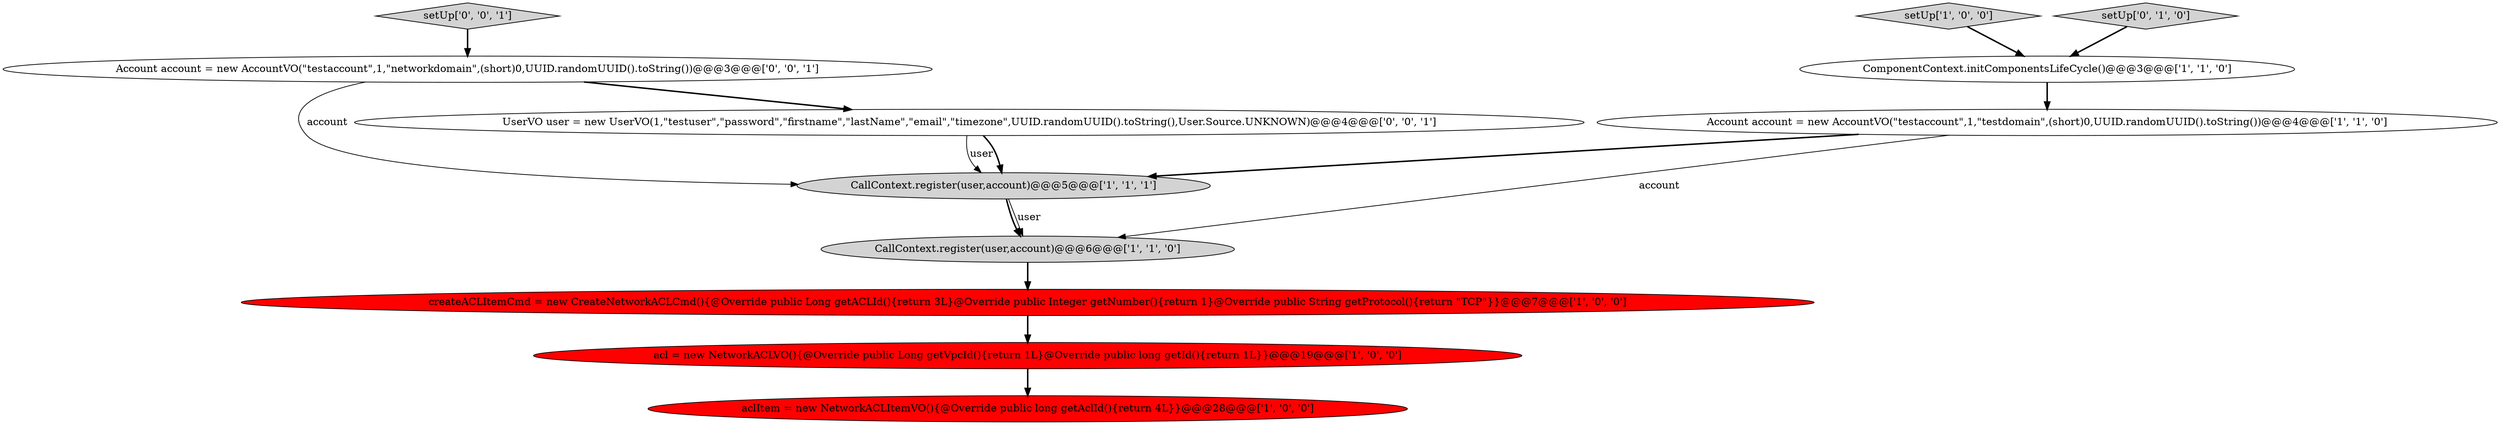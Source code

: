 digraph {
7 [style = filled, label = "CallContext.register(user,account)@@@6@@@['1', '1', '0']", fillcolor = lightgray, shape = ellipse image = "AAA0AAABBB1BBB"];
1 [style = filled, label = "CallContext.register(user,account)@@@5@@@['1', '1', '1']", fillcolor = lightgray, shape = ellipse image = "AAA0AAABBB1BBB"];
4 [style = filled, label = "acl = new NetworkACLVO(){@Override public Long getVpcId(){return 1L}@Override public long getId(){return 1L}}@@@19@@@['1', '0', '0']", fillcolor = red, shape = ellipse image = "AAA1AAABBB1BBB"];
9 [style = filled, label = "setUp['0', '0', '1']", fillcolor = lightgray, shape = diamond image = "AAA0AAABBB3BBB"];
0 [style = filled, label = "aclItem = new NetworkACLItemVO(){@Override public long getAclId(){return 4L}}@@@28@@@['1', '0', '0']", fillcolor = red, shape = ellipse image = "AAA1AAABBB1BBB"];
5 [style = filled, label = "setUp['1', '0', '0']", fillcolor = lightgray, shape = diamond image = "AAA0AAABBB1BBB"];
11 [style = filled, label = "Account account = new AccountVO(\"testaccount\",1,\"networkdomain\",(short)0,UUID.randomUUID().toString())@@@3@@@['0', '0', '1']", fillcolor = white, shape = ellipse image = "AAA0AAABBB3BBB"];
2 [style = filled, label = "createACLItemCmd = new CreateNetworkACLCmd(){@Override public Long getACLId(){return 3L}@Override public Integer getNumber(){return 1}@Override public String getProtocol(){return \"TCP\"}}@@@7@@@['1', '0', '0']", fillcolor = red, shape = ellipse image = "AAA1AAABBB1BBB"];
6 [style = filled, label = "ComponentContext.initComponentsLifeCycle()@@@3@@@['1', '1', '0']", fillcolor = white, shape = ellipse image = "AAA0AAABBB1BBB"];
8 [style = filled, label = "setUp['0', '1', '0']", fillcolor = lightgray, shape = diamond image = "AAA0AAABBB2BBB"];
3 [style = filled, label = "Account account = new AccountVO(\"testaccount\",1,\"testdomain\",(short)0,UUID.randomUUID().toString())@@@4@@@['1', '1', '0']", fillcolor = white, shape = ellipse image = "AAA0AAABBB1BBB"];
10 [style = filled, label = "UserVO user = new UserVO(1,\"testuser\",\"password\",\"firstname\",\"lastName\",\"email\",\"timezone\",UUID.randomUUID().toString(),User.Source.UNKNOWN)@@@4@@@['0', '0', '1']", fillcolor = white, shape = ellipse image = "AAA0AAABBB3BBB"];
6->3 [style = bold, label=""];
10->1 [style = solid, label="user"];
11->1 [style = solid, label="account"];
8->6 [style = bold, label=""];
3->7 [style = solid, label="account"];
5->6 [style = bold, label=""];
9->11 [style = bold, label=""];
3->1 [style = bold, label=""];
10->1 [style = bold, label=""];
2->4 [style = bold, label=""];
7->2 [style = bold, label=""];
1->7 [style = bold, label=""];
11->10 [style = bold, label=""];
4->0 [style = bold, label=""];
1->7 [style = solid, label="user"];
}
